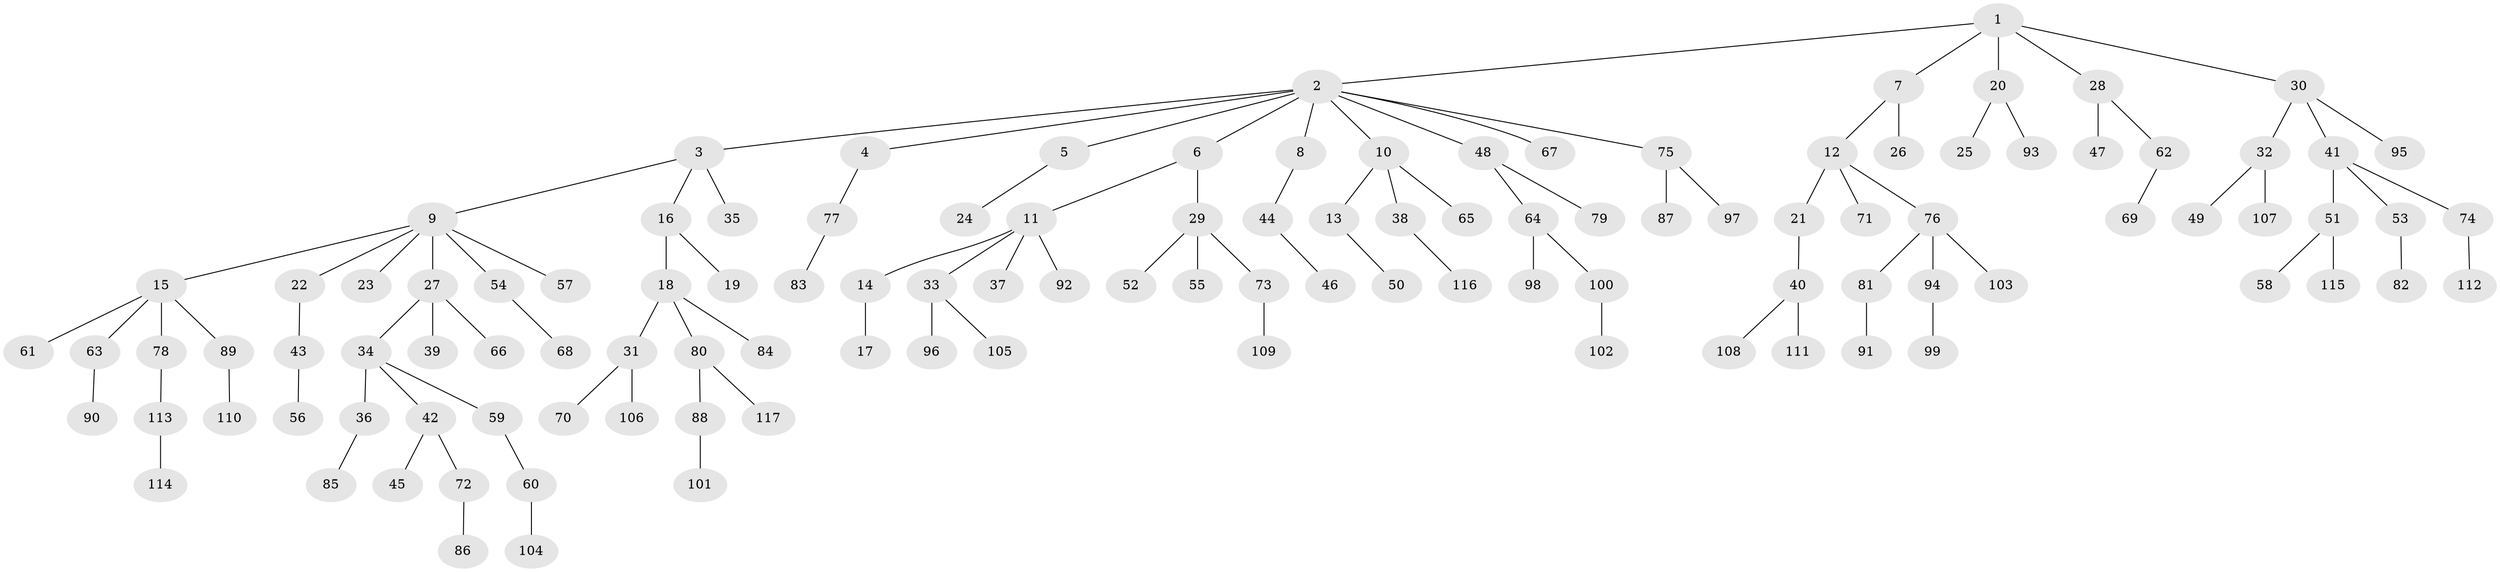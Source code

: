 // Generated by graph-tools (version 1.1) at 2025/15/03/09/25 04:15:37]
// undirected, 117 vertices, 116 edges
graph export_dot {
graph [start="1"]
  node [color=gray90,style=filled];
  1;
  2;
  3;
  4;
  5;
  6;
  7;
  8;
  9;
  10;
  11;
  12;
  13;
  14;
  15;
  16;
  17;
  18;
  19;
  20;
  21;
  22;
  23;
  24;
  25;
  26;
  27;
  28;
  29;
  30;
  31;
  32;
  33;
  34;
  35;
  36;
  37;
  38;
  39;
  40;
  41;
  42;
  43;
  44;
  45;
  46;
  47;
  48;
  49;
  50;
  51;
  52;
  53;
  54;
  55;
  56;
  57;
  58;
  59;
  60;
  61;
  62;
  63;
  64;
  65;
  66;
  67;
  68;
  69;
  70;
  71;
  72;
  73;
  74;
  75;
  76;
  77;
  78;
  79;
  80;
  81;
  82;
  83;
  84;
  85;
  86;
  87;
  88;
  89;
  90;
  91;
  92;
  93;
  94;
  95;
  96;
  97;
  98;
  99;
  100;
  101;
  102;
  103;
  104;
  105;
  106;
  107;
  108;
  109;
  110;
  111;
  112;
  113;
  114;
  115;
  116;
  117;
  1 -- 2;
  1 -- 7;
  1 -- 20;
  1 -- 28;
  1 -- 30;
  2 -- 3;
  2 -- 4;
  2 -- 5;
  2 -- 6;
  2 -- 8;
  2 -- 10;
  2 -- 48;
  2 -- 67;
  2 -- 75;
  3 -- 9;
  3 -- 16;
  3 -- 35;
  4 -- 77;
  5 -- 24;
  6 -- 11;
  6 -- 29;
  7 -- 12;
  7 -- 26;
  8 -- 44;
  9 -- 15;
  9 -- 22;
  9 -- 23;
  9 -- 27;
  9 -- 54;
  9 -- 57;
  10 -- 13;
  10 -- 38;
  10 -- 65;
  11 -- 14;
  11 -- 33;
  11 -- 37;
  11 -- 92;
  12 -- 21;
  12 -- 71;
  12 -- 76;
  13 -- 50;
  14 -- 17;
  15 -- 61;
  15 -- 63;
  15 -- 78;
  15 -- 89;
  16 -- 18;
  16 -- 19;
  18 -- 31;
  18 -- 80;
  18 -- 84;
  20 -- 25;
  20 -- 93;
  21 -- 40;
  22 -- 43;
  27 -- 34;
  27 -- 39;
  27 -- 66;
  28 -- 47;
  28 -- 62;
  29 -- 52;
  29 -- 55;
  29 -- 73;
  30 -- 32;
  30 -- 41;
  30 -- 95;
  31 -- 70;
  31 -- 106;
  32 -- 49;
  32 -- 107;
  33 -- 96;
  33 -- 105;
  34 -- 36;
  34 -- 42;
  34 -- 59;
  36 -- 85;
  38 -- 116;
  40 -- 108;
  40 -- 111;
  41 -- 51;
  41 -- 53;
  41 -- 74;
  42 -- 45;
  42 -- 72;
  43 -- 56;
  44 -- 46;
  48 -- 64;
  48 -- 79;
  51 -- 58;
  51 -- 115;
  53 -- 82;
  54 -- 68;
  59 -- 60;
  60 -- 104;
  62 -- 69;
  63 -- 90;
  64 -- 98;
  64 -- 100;
  72 -- 86;
  73 -- 109;
  74 -- 112;
  75 -- 87;
  75 -- 97;
  76 -- 81;
  76 -- 94;
  76 -- 103;
  77 -- 83;
  78 -- 113;
  80 -- 88;
  80 -- 117;
  81 -- 91;
  88 -- 101;
  89 -- 110;
  94 -- 99;
  100 -- 102;
  113 -- 114;
}
